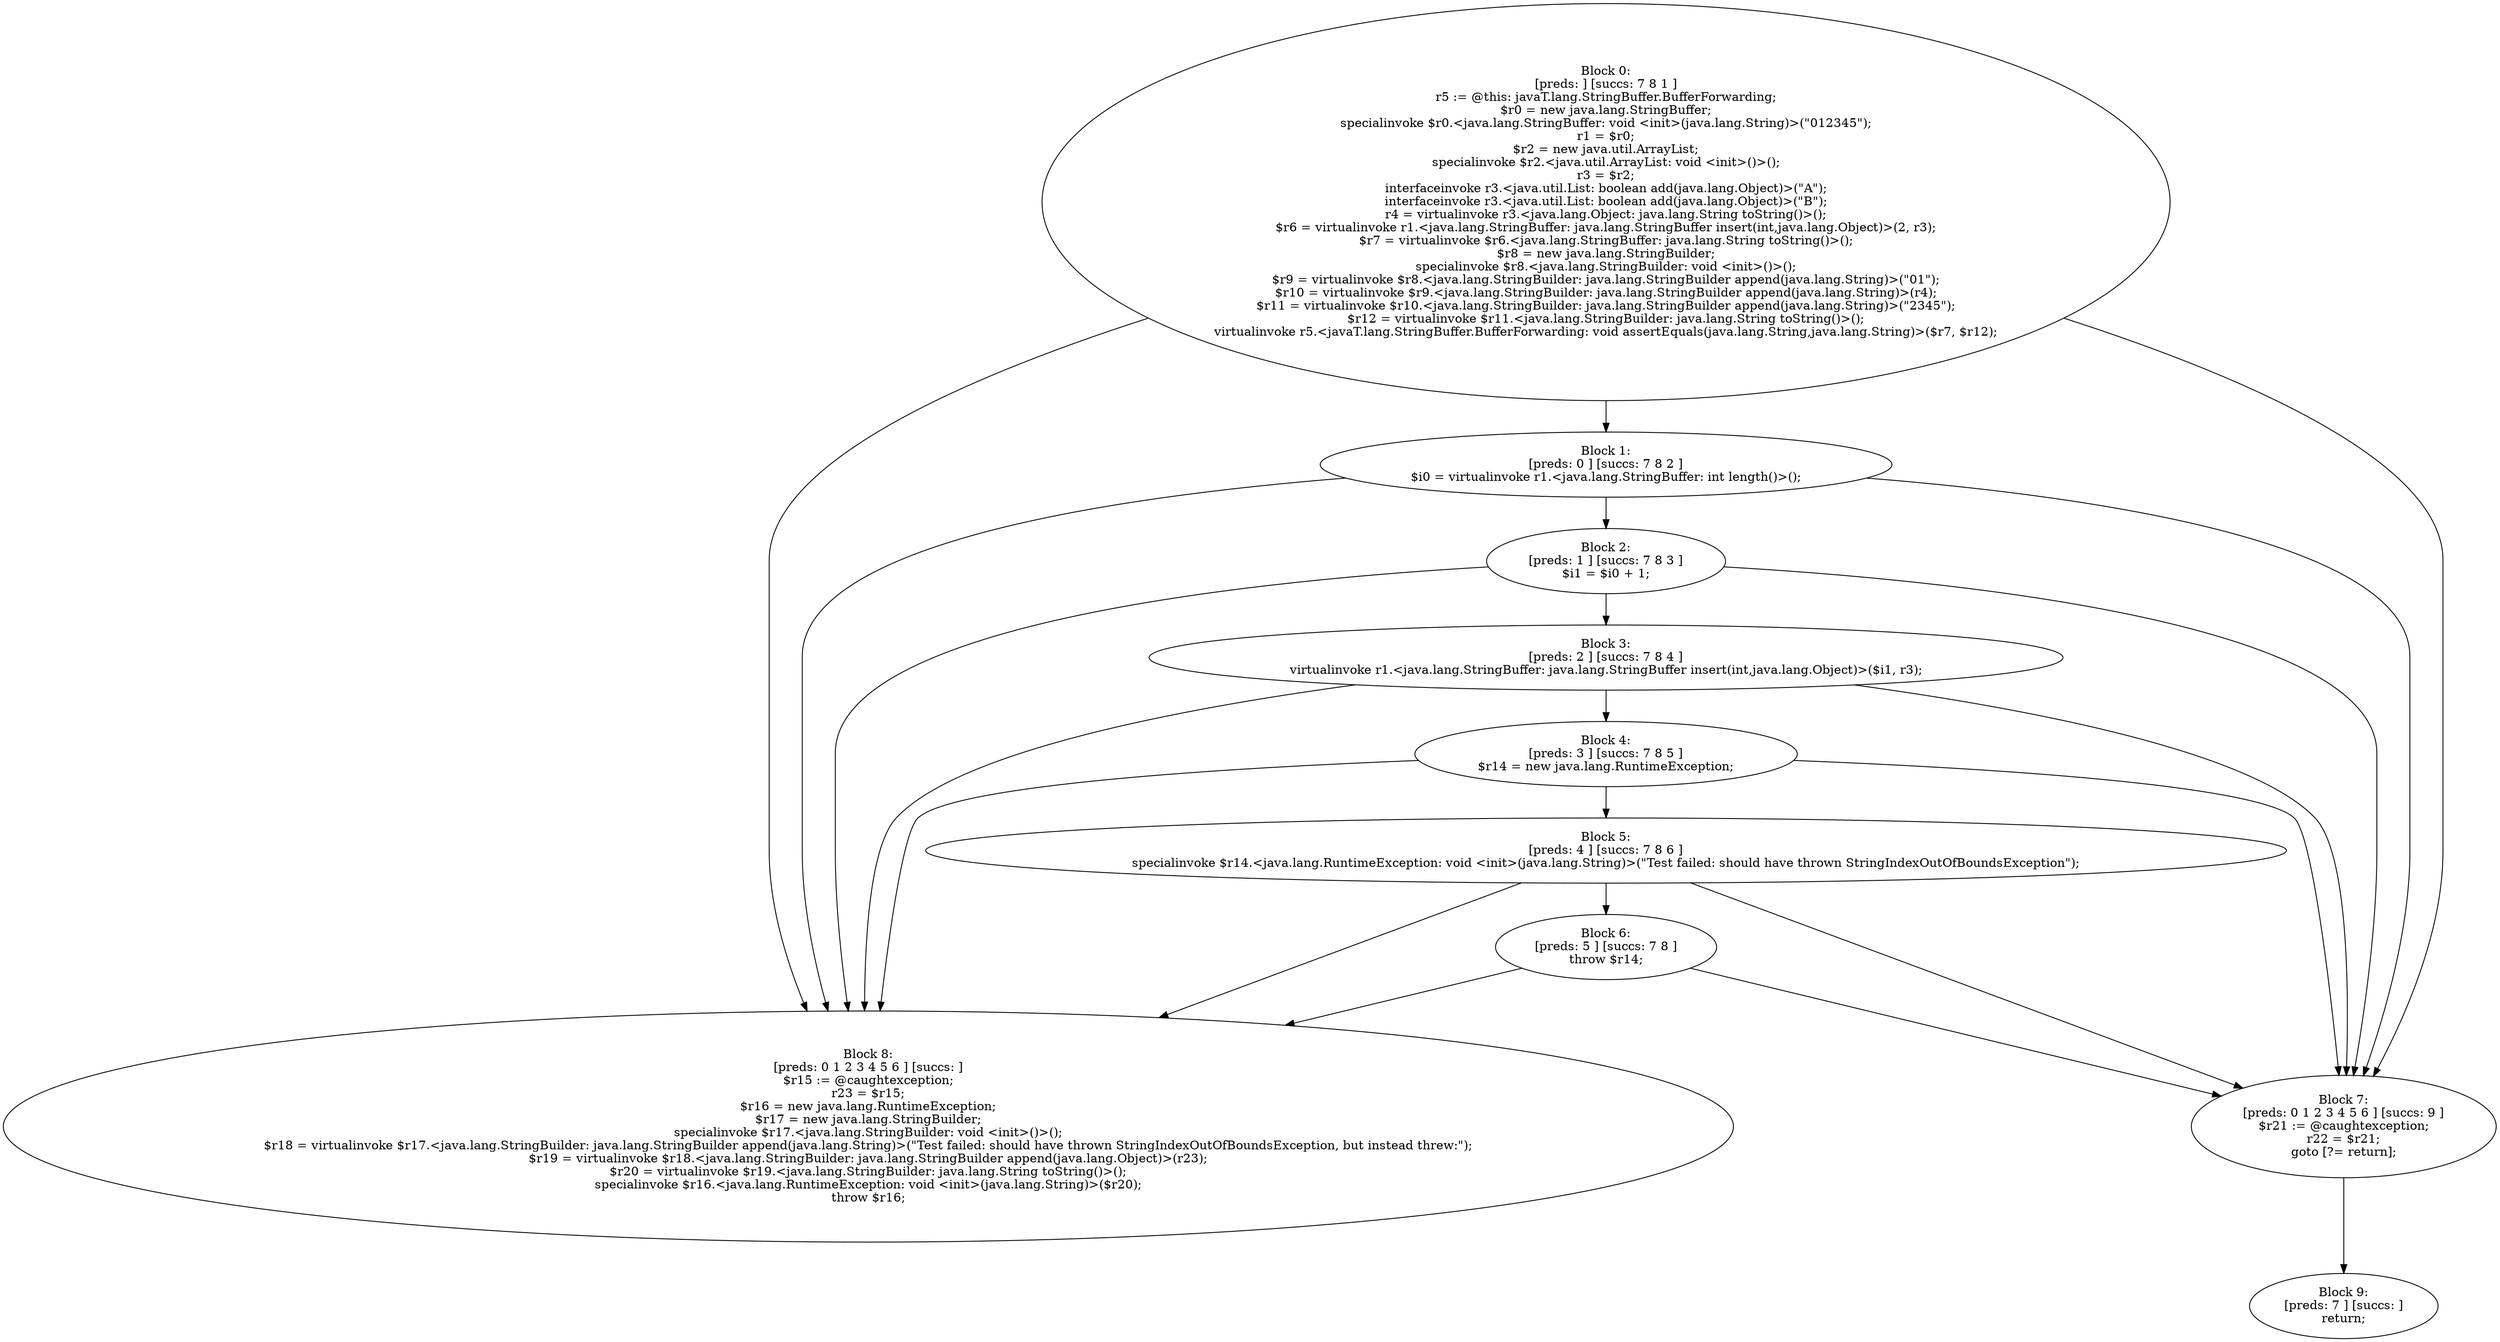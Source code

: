 digraph "unitGraph" {
    "Block 0:
[preds: ] [succs: 7 8 1 ]
r5 := @this: javaT.lang.StringBuffer.BufferForwarding;
$r0 = new java.lang.StringBuffer;
specialinvoke $r0.<java.lang.StringBuffer: void <init>(java.lang.String)>(\"012345\");
r1 = $r0;
$r2 = new java.util.ArrayList;
specialinvoke $r2.<java.util.ArrayList: void <init>()>();
r3 = $r2;
interfaceinvoke r3.<java.util.List: boolean add(java.lang.Object)>(\"A\");
interfaceinvoke r3.<java.util.List: boolean add(java.lang.Object)>(\"B\");
r4 = virtualinvoke r3.<java.lang.Object: java.lang.String toString()>();
$r6 = virtualinvoke r1.<java.lang.StringBuffer: java.lang.StringBuffer insert(int,java.lang.Object)>(2, r3);
$r7 = virtualinvoke $r6.<java.lang.StringBuffer: java.lang.String toString()>();
$r8 = new java.lang.StringBuilder;
specialinvoke $r8.<java.lang.StringBuilder: void <init>()>();
$r9 = virtualinvoke $r8.<java.lang.StringBuilder: java.lang.StringBuilder append(java.lang.String)>(\"01\");
$r10 = virtualinvoke $r9.<java.lang.StringBuilder: java.lang.StringBuilder append(java.lang.String)>(r4);
$r11 = virtualinvoke $r10.<java.lang.StringBuilder: java.lang.StringBuilder append(java.lang.String)>(\"2345\");
$r12 = virtualinvoke $r11.<java.lang.StringBuilder: java.lang.String toString()>();
virtualinvoke r5.<javaT.lang.StringBuffer.BufferForwarding: void assertEquals(java.lang.String,java.lang.String)>($r7, $r12);
"
    "Block 1:
[preds: 0 ] [succs: 7 8 2 ]
$i0 = virtualinvoke r1.<java.lang.StringBuffer: int length()>();
"
    "Block 2:
[preds: 1 ] [succs: 7 8 3 ]
$i1 = $i0 + 1;
"
    "Block 3:
[preds: 2 ] [succs: 7 8 4 ]
virtualinvoke r1.<java.lang.StringBuffer: java.lang.StringBuffer insert(int,java.lang.Object)>($i1, r3);
"
    "Block 4:
[preds: 3 ] [succs: 7 8 5 ]
$r14 = new java.lang.RuntimeException;
"
    "Block 5:
[preds: 4 ] [succs: 7 8 6 ]
specialinvoke $r14.<java.lang.RuntimeException: void <init>(java.lang.String)>(\"Test failed: should have thrown StringIndexOutOfBoundsException\");
"
    "Block 6:
[preds: 5 ] [succs: 7 8 ]
throw $r14;
"
    "Block 7:
[preds: 0 1 2 3 4 5 6 ] [succs: 9 ]
$r21 := @caughtexception;
r22 = $r21;
goto [?= return];
"
    "Block 8:
[preds: 0 1 2 3 4 5 6 ] [succs: ]
$r15 := @caughtexception;
r23 = $r15;
$r16 = new java.lang.RuntimeException;
$r17 = new java.lang.StringBuilder;
specialinvoke $r17.<java.lang.StringBuilder: void <init>()>();
$r18 = virtualinvoke $r17.<java.lang.StringBuilder: java.lang.StringBuilder append(java.lang.String)>(\"Test failed: should have thrown StringIndexOutOfBoundsException, but instead threw:\");
$r19 = virtualinvoke $r18.<java.lang.StringBuilder: java.lang.StringBuilder append(java.lang.Object)>(r23);
$r20 = virtualinvoke $r19.<java.lang.StringBuilder: java.lang.String toString()>();
specialinvoke $r16.<java.lang.RuntimeException: void <init>(java.lang.String)>($r20);
throw $r16;
"
    "Block 9:
[preds: 7 ] [succs: ]
return;
"
    "Block 0:
[preds: ] [succs: 7 8 1 ]
r5 := @this: javaT.lang.StringBuffer.BufferForwarding;
$r0 = new java.lang.StringBuffer;
specialinvoke $r0.<java.lang.StringBuffer: void <init>(java.lang.String)>(\"012345\");
r1 = $r0;
$r2 = new java.util.ArrayList;
specialinvoke $r2.<java.util.ArrayList: void <init>()>();
r3 = $r2;
interfaceinvoke r3.<java.util.List: boolean add(java.lang.Object)>(\"A\");
interfaceinvoke r3.<java.util.List: boolean add(java.lang.Object)>(\"B\");
r4 = virtualinvoke r3.<java.lang.Object: java.lang.String toString()>();
$r6 = virtualinvoke r1.<java.lang.StringBuffer: java.lang.StringBuffer insert(int,java.lang.Object)>(2, r3);
$r7 = virtualinvoke $r6.<java.lang.StringBuffer: java.lang.String toString()>();
$r8 = new java.lang.StringBuilder;
specialinvoke $r8.<java.lang.StringBuilder: void <init>()>();
$r9 = virtualinvoke $r8.<java.lang.StringBuilder: java.lang.StringBuilder append(java.lang.String)>(\"01\");
$r10 = virtualinvoke $r9.<java.lang.StringBuilder: java.lang.StringBuilder append(java.lang.String)>(r4);
$r11 = virtualinvoke $r10.<java.lang.StringBuilder: java.lang.StringBuilder append(java.lang.String)>(\"2345\");
$r12 = virtualinvoke $r11.<java.lang.StringBuilder: java.lang.String toString()>();
virtualinvoke r5.<javaT.lang.StringBuffer.BufferForwarding: void assertEquals(java.lang.String,java.lang.String)>($r7, $r12);
"->"Block 7:
[preds: 0 1 2 3 4 5 6 ] [succs: 9 ]
$r21 := @caughtexception;
r22 = $r21;
goto [?= return];
";
    "Block 0:
[preds: ] [succs: 7 8 1 ]
r5 := @this: javaT.lang.StringBuffer.BufferForwarding;
$r0 = new java.lang.StringBuffer;
specialinvoke $r0.<java.lang.StringBuffer: void <init>(java.lang.String)>(\"012345\");
r1 = $r0;
$r2 = new java.util.ArrayList;
specialinvoke $r2.<java.util.ArrayList: void <init>()>();
r3 = $r2;
interfaceinvoke r3.<java.util.List: boolean add(java.lang.Object)>(\"A\");
interfaceinvoke r3.<java.util.List: boolean add(java.lang.Object)>(\"B\");
r4 = virtualinvoke r3.<java.lang.Object: java.lang.String toString()>();
$r6 = virtualinvoke r1.<java.lang.StringBuffer: java.lang.StringBuffer insert(int,java.lang.Object)>(2, r3);
$r7 = virtualinvoke $r6.<java.lang.StringBuffer: java.lang.String toString()>();
$r8 = new java.lang.StringBuilder;
specialinvoke $r8.<java.lang.StringBuilder: void <init>()>();
$r9 = virtualinvoke $r8.<java.lang.StringBuilder: java.lang.StringBuilder append(java.lang.String)>(\"01\");
$r10 = virtualinvoke $r9.<java.lang.StringBuilder: java.lang.StringBuilder append(java.lang.String)>(r4);
$r11 = virtualinvoke $r10.<java.lang.StringBuilder: java.lang.StringBuilder append(java.lang.String)>(\"2345\");
$r12 = virtualinvoke $r11.<java.lang.StringBuilder: java.lang.String toString()>();
virtualinvoke r5.<javaT.lang.StringBuffer.BufferForwarding: void assertEquals(java.lang.String,java.lang.String)>($r7, $r12);
"->"Block 8:
[preds: 0 1 2 3 4 5 6 ] [succs: ]
$r15 := @caughtexception;
r23 = $r15;
$r16 = new java.lang.RuntimeException;
$r17 = new java.lang.StringBuilder;
specialinvoke $r17.<java.lang.StringBuilder: void <init>()>();
$r18 = virtualinvoke $r17.<java.lang.StringBuilder: java.lang.StringBuilder append(java.lang.String)>(\"Test failed: should have thrown StringIndexOutOfBoundsException, but instead threw:\");
$r19 = virtualinvoke $r18.<java.lang.StringBuilder: java.lang.StringBuilder append(java.lang.Object)>(r23);
$r20 = virtualinvoke $r19.<java.lang.StringBuilder: java.lang.String toString()>();
specialinvoke $r16.<java.lang.RuntimeException: void <init>(java.lang.String)>($r20);
throw $r16;
";
    "Block 0:
[preds: ] [succs: 7 8 1 ]
r5 := @this: javaT.lang.StringBuffer.BufferForwarding;
$r0 = new java.lang.StringBuffer;
specialinvoke $r0.<java.lang.StringBuffer: void <init>(java.lang.String)>(\"012345\");
r1 = $r0;
$r2 = new java.util.ArrayList;
specialinvoke $r2.<java.util.ArrayList: void <init>()>();
r3 = $r2;
interfaceinvoke r3.<java.util.List: boolean add(java.lang.Object)>(\"A\");
interfaceinvoke r3.<java.util.List: boolean add(java.lang.Object)>(\"B\");
r4 = virtualinvoke r3.<java.lang.Object: java.lang.String toString()>();
$r6 = virtualinvoke r1.<java.lang.StringBuffer: java.lang.StringBuffer insert(int,java.lang.Object)>(2, r3);
$r7 = virtualinvoke $r6.<java.lang.StringBuffer: java.lang.String toString()>();
$r8 = new java.lang.StringBuilder;
specialinvoke $r8.<java.lang.StringBuilder: void <init>()>();
$r9 = virtualinvoke $r8.<java.lang.StringBuilder: java.lang.StringBuilder append(java.lang.String)>(\"01\");
$r10 = virtualinvoke $r9.<java.lang.StringBuilder: java.lang.StringBuilder append(java.lang.String)>(r4);
$r11 = virtualinvoke $r10.<java.lang.StringBuilder: java.lang.StringBuilder append(java.lang.String)>(\"2345\");
$r12 = virtualinvoke $r11.<java.lang.StringBuilder: java.lang.String toString()>();
virtualinvoke r5.<javaT.lang.StringBuffer.BufferForwarding: void assertEquals(java.lang.String,java.lang.String)>($r7, $r12);
"->"Block 1:
[preds: 0 ] [succs: 7 8 2 ]
$i0 = virtualinvoke r1.<java.lang.StringBuffer: int length()>();
";
    "Block 1:
[preds: 0 ] [succs: 7 8 2 ]
$i0 = virtualinvoke r1.<java.lang.StringBuffer: int length()>();
"->"Block 7:
[preds: 0 1 2 3 4 5 6 ] [succs: 9 ]
$r21 := @caughtexception;
r22 = $r21;
goto [?= return];
";
    "Block 1:
[preds: 0 ] [succs: 7 8 2 ]
$i0 = virtualinvoke r1.<java.lang.StringBuffer: int length()>();
"->"Block 8:
[preds: 0 1 2 3 4 5 6 ] [succs: ]
$r15 := @caughtexception;
r23 = $r15;
$r16 = new java.lang.RuntimeException;
$r17 = new java.lang.StringBuilder;
specialinvoke $r17.<java.lang.StringBuilder: void <init>()>();
$r18 = virtualinvoke $r17.<java.lang.StringBuilder: java.lang.StringBuilder append(java.lang.String)>(\"Test failed: should have thrown StringIndexOutOfBoundsException, but instead threw:\");
$r19 = virtualinvoke $r18.<java.lang.StringBuilder: java.lang.StringBuilder append(java.lang.Object)>(r23);
$r20 = virtualinvoke $r19.<java.lang.StringBuilder: java.lang.String toString()>();
specialinvoke $r16.<java.lang.RuntimeException: void <init>(java.lang.String)>($r20);
throw $r16;
";
    "Block 1:
[preds: 0 ] [succs: 7 8 2 ]
$i0 = virtualinvoke r1.<java.lang.StringBuffer: int length()>();
"->"Block 2:
[preds: 1 ] [succs: 7 8 3 ]
$i1 = $i0 + 1;
";
    "Block 2:
[preds: 1 ] [succs: 7 8 3 ]
$i1 = $i0 + 1;
"->"Block 7:
[preds: 0 1 2 3 4 5 6 ] [succs: 9 ]
$r21 := @caughtexception;
r22 = $r21;
goto [?= return];
";
    "Block 2:
[preds: 1 ] [succs: 7 8 3 ]
$i1 = $i0 + 1;
"->"Block 8:
[preds: 0 1 2 3 4 5 6 ] [succs: ]
$r15 := @caughtexception;
r23 = $r15;
$r16 = new java.lang.RuntimeException;
$r17 = new java.lang.StringBuilder;
specialinvoke $r17.<java.lang.StringBuilder: void <init>()>();
$r18 = virtualinvoke $r17.<java.lang.StringBuilder: java.lang.StringBuilder append(java.lang.String)>(\"Test failed: should have thrown StringIndexOutOfBoundsException, but instead threw:\");
$r19 = virtualinvoke $r18.<java.lang.StringBuilder: java.lang.StringBuilder append(java.lang.Object)>(r23);
$r20 = virtualinvoke $r19.<java.lang.StringBuilder: java.lang.String toString()>();
specialinvoke $r16.<java.lang.RuntimeException: void <init>(java.lang.String)>($r20);
throw $r16;
";
    "Block 2:
[preds: 1 ] [succs: 7 8 3 ]
$i1 = $i0 + 1;
"->"Block 3:
[preds: 2 ] [succs: 7 8 4 ]
virtualinvoke r1.<java.lang.StringBuffer: java.lang.StringBuffer insert(int,java.lang.Object)>($i1, r3);
";
    "Block 3:
[preds: 2 ] [succs: 7 8 4 ]
virtualinvoke r1.<java.lang.StringBuffer: java.lang.StringBuffer insert(int,java.lang.Object)>($i1, r3);
"->"Block 7:
[preds: 0 1 2 3 4 5 6 ] [succs: 9 ]
$r21 := @caughtexception;
r22 = $r21;
goto [?= return];
";
    "Block 3:
[preds: 2 ] [succs: 7 8 4 ]
virtualinvoke r1.<java.lang.StringBuffer: java.lang.StringBuffer insert(int,java.lang.Object)>($i1, r3);
"->"Block 8:
[preds: 0 1 2 3 4 5 6 ] [succs: ]
$r15 := @caughtexception;
r23 = $r15;
$r16 = new java.lang.RuntimeException;
$r17 = new java.lang.StringBuilder;
specialinvoke $r17.<java.lang.StringBuilder: void <init>()>();
$r18 = virtualinvoke $r17.<java.lang.StringBuilder: java.lang.StringBuilder append(java.lang.String)>(\"Test failed: should have thrown StringIndexOutOfBoundsException, but instead threw:\");
$r19 = virtualinvoke $r18.<java.lang.StringBuilder: java.lang.StringBuilder append(java.lang.Object)>(r23);
$r20 = virtualinvoke $r19.<java.lang.StringBuilder: java.lang.String toString()>();
specialinvoke $r16.<java.lang.RuntimeException: void <init>(java.lang.String)>($r20);
throw $r16;
";
    "Block 3:
[preds: 2 ] [succs: 7 8 4 ]
virtualinvoke r1.<java.lang.StringBuffer: java.lang.StringBuffer insert(int,java.lang.Object)>($i1, r3);
"->"Block 4:
[preds: 3 ] [succs: 7 8 5 ]
$r14 = new java.lang.RuntimeException;
";
    "Block 4:
[preds: 3 ] [succs: 7 8 5 ]
$r14 = new java.lang.RuntimeException;
"->"Block 7:
[preds: 0 1 2 3 4 5 6 ] [succs: 9 ]
$r21 := @caughtexception;
r22 = $r21;
goto [?= return];
";
    "Block 4:
[preds: 3 ] [succs: 7 8 5 ]
$r14 = new java.lang.RuntimeException;
"->"Block 8:
[preds: 0 1 2 3 4 5 6 ] [succs: ]
$r15 := @caughtexception;
r23 = $r15;
$r16 = new java.lang.RuntimeException;
$r17 = new java.lang.StringBuilder;
specialinvoke $r17.<java.lang.StringBuilder: void <init>()>();
$r18 = virtualinvoke $r17.<java.lang.StringBuilder: java.lang.StringBuilder append(java.lang.String)>(\"Test failed: should have thrown StringIndexOutOfBoundsException, but instead threw:\");
$r19 = virtualinvoke $r18.<java.lang.StringBuilder: java.lang.StringBuilder append(java.lang.Object)>(r23);
$r20 = virtualinvoke $r19.<java.lang.StringBuilder: java.lang.String toString()>();
specialinvoke $r16.<java.lang.RuntimeException: void <init>(java.lang.String)>($r20);
throw $r16;
";
    "Block 4:
[preds: 3 ] [succs: 7 8 5 ]
$r14 = new java.lang.RuntimeException;
"->"Block 5:
[preds: 4 ] [succs: 7 8 6 ]
specialinvoke $r14.<java.lang.RuntimeException: void <init>(java.lang.String)>(\"Test failed: should have thrown StringIndexOutOfBoundsException\");
";
    "Block 5:
[preds: 4 ] [succs: 7 8 6 ]
specialinvoke $r14.<java.lang.RuntimeException: void <init>(java.lang.String)>(\"Test failed: should have thrown StringIndexOutOfBoundsException\");
"->"Block 7:
[preds: 0 1 2 3 4 5 6 ] [succs: 9 ]
$r21 := @caughtexception;
r22 = $r21;
goto [?= return];
";
    "Block 5:
[preds: 4 ] [succs: 7 8 6 ]
specialinvoke $r14.<java.lang.RuntimeException: void <init>(java.lang.String)>(\"Test failed: should have thrown StringIndexOutOfBoundsException\");
"->"Block 8:
[preds: 0 1 2 3 4 5 6 ] [succs: ]
$r15 := @caughtexception;
r23 = $r15;
$r16 = new java.lang.RuntimeException;
$r17 = new java.lang.StringBuilder;
specialinvoke $r17.<java.lang.StringBuilder: void <init>()>();
$r18 = virtualinvoke $r17.<java.lang.StringBuilder: java.lang.StringBuilder append(java.lang.String)>(\"Test failed: should have thrown StringIndexOutOfBoundsException, but instead threw:\");
$r19 = virtualinvoke $r18.<java.lang.StringBuilder: java.lang.StringBuilder append(java.lang.Object)>(r23);
$r20 = virtualinvoke $r19.<java.lang.StringBuilder: java.lang.String toString()>();
specialinvoke $r16.<java.lang.RuntimeException: void <init>(java.lang.String)>($r20);
throw $r16;
";
    "Block 5:
[preds: 4 ] [succs: 7 8 6 ]
specialinvoke $r14.<java.lang.RuntimeException: void <init>(java.lang.String)>(\"Test failed: should have thrown StringIndexOutOfBoundsException\");
"->"Block 6:
[preds: 5 ] [succs: 7 8 ]
throw $r14;
";
    "Block 6:
[preds: 5 ] [succs: 7 8 ]
throw $r14;
"->"Block 7:
[preds: 0 1 2 3 4 5 6 ] [succs: 9 ]
$r21 := @caughtexception;
r22 = $r21;
goto [?= return];
";
    "Block 6:
[preds: 5 ] [succs: 7 8 ]
throw $r14;
"->"Block 8:
[preds: 0 1 2 3 4 5 6 ] [succs: ]
$r15 := @caughtexception;
r23 = $r15;
$r16 = new java.lang.RuntimeException;
$r17 = new java.lang.StringBuilder;
specialinvoke $r17.<java.lang.StringBuilder: void <init>()>();
$r18 = virtualinvoke $r17.<java.lang.StringBuilder: java.lang.StringBuilder append(java.lang.String)>(\"Test failed: should have thrown StringIndexOutOfBoundsException, but instead threw:\");
$r19 = virtualinvoke $r18.<java.lang.StringBuilder: java.lang.StringBuilder append(java.lang.Object)>(r23);
$r20 = virtualinvoke $r19.<java.lang.StringBuilder: java.lang.String toString()>();
specialinvoke $r16.<java.lang.RuntimeException: void <init>(java.lang.String)>($r20);
throw $r16;
";
    "Block 7:
[preds: 0 1 2 3 4 5 6 ] [succs: 9 ]
$r21 := @caughtexception;
r22 = $r21;
goto [?= return];
"->"Block 9:
[preds: 7 ] [succs: ]
return;
";
}
